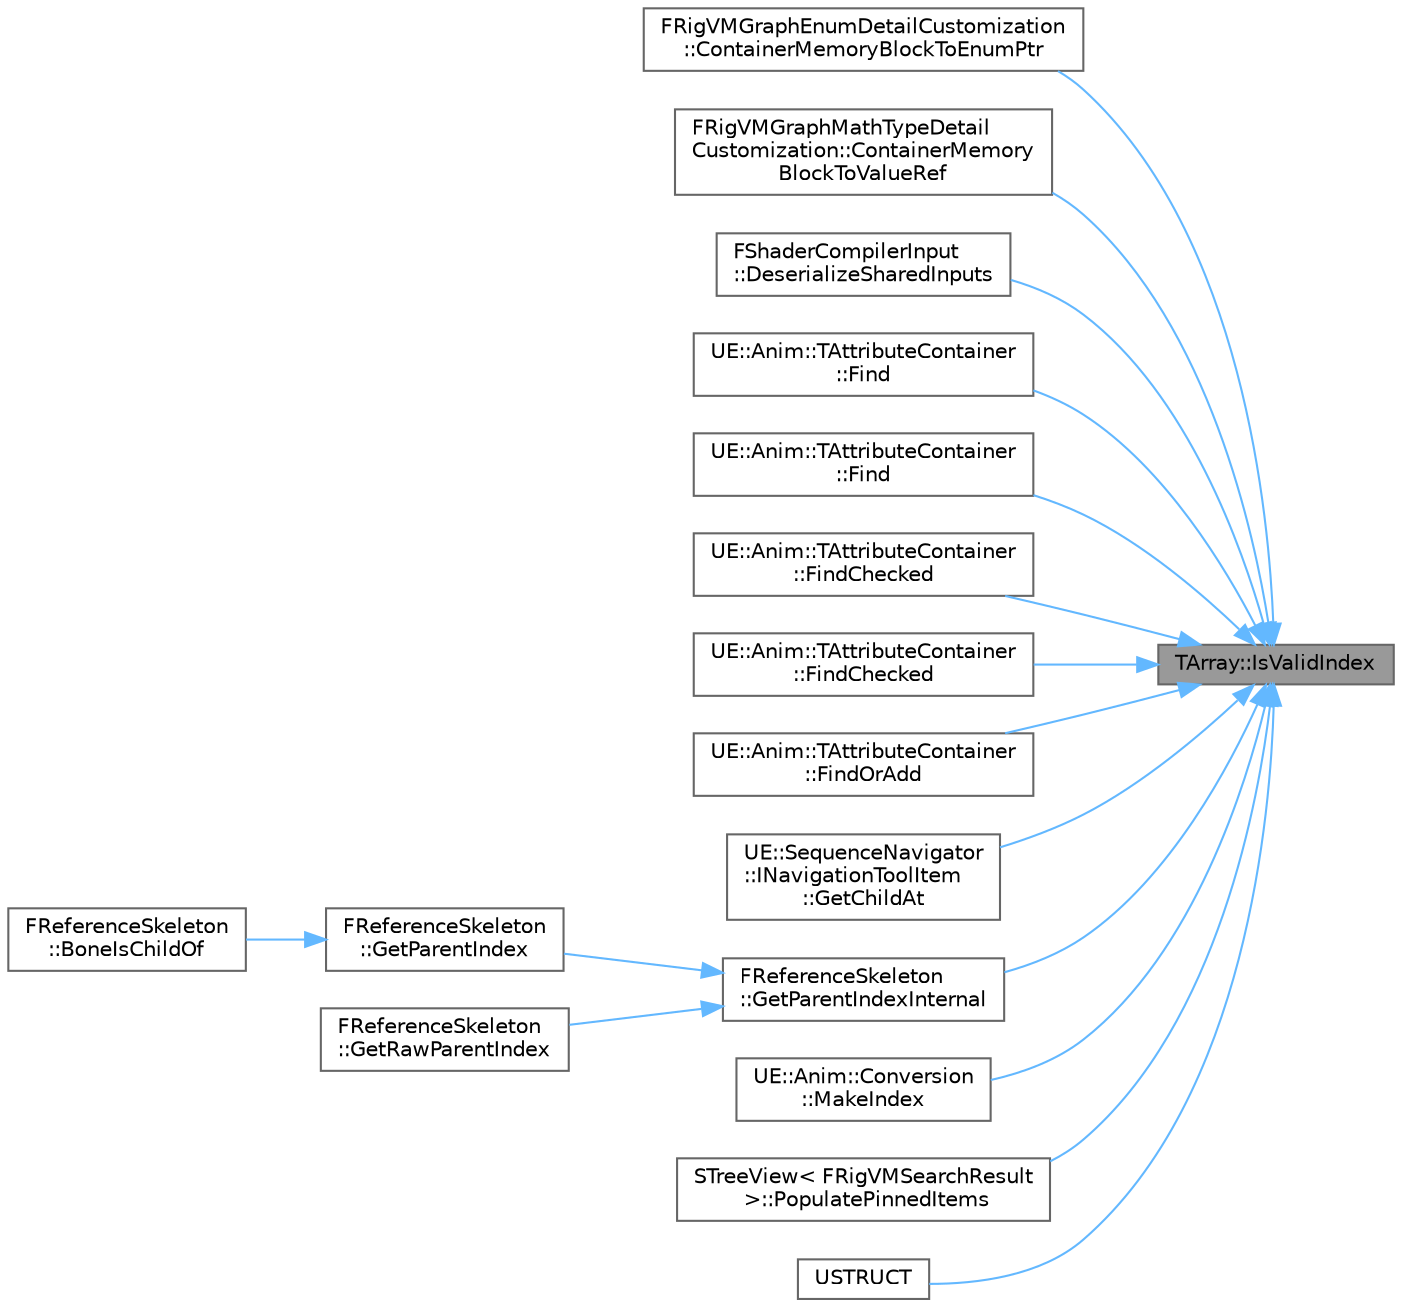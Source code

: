 digraph "TArray::IsValidIndex"
{
 // INTERACTIVE_SVG=YES
 // LATEX_PDF_SIZE
  bgcolor="transparent";
  edge [fontname=Helvetica,fontsize=10,labelfontname=Helvetica,labelfontsize=10];
  node [fontname=Helvetica,fontsize=10,shape=box,height=0.2,width=0.4];
  rankdir="RL";
  Node1 [id="Node000001",label="TArray::IsValidIndex",height=0.2,width=0.4,color="gray40", fillcolor="grey60", style="filled", fontcolor="black",tooltip="Tests if index is valid, i.e."];
  Node1 -> Node2 [id="edge1_Node000001_Node000002",dir="back",color="steelblue1",style="solid",tooltip=" "];
  Node2 [id="Node000002",label="FRigVMGraphEnumDetailCustomization\l::ContainerMemoryBlockToEnumPtr",height=0.2,width=0.4,color="grey40", fillcolor="white", style="filled",URL="$d2/d11/classFRigVMGraphEnumDetailCustomization.html#aad838f02417e8ea4a9ae22e95aed114e",tooltip=" "];
  Node1 -> Node3 [id="edge2_Node000001_Node000003",dir="back",color="steelblue1",style="solid",tooltip=" "];
  Node3 [id="Node000003",label="FRigVMGraphMathTypeDetail\lCustomization::ContainerMemory\lBlockToValueRef",height=0.2,width=0.4,color="grey40", fillcolor="white", style="filled",URL="$d5/d20/classFRigVMGraphMathTypeDetailCustomization.html#a441d38aa7038fad4cad0e66a2ad4b023",tooltip=" "];
  Node1 -> Node4 [id="edge3_Node000001_Node000004",dir="back",color="steelblue1",style="solid",tooltip=" "];
  Node4 [id="Node000004",label="FShaderCompilerInput\l::DeserializeSharedInputs",height=0.2,width=0.4,color="grey40", fillcolor="white", style="filled",URL="$dd/d01/structFShaderCompilerInput.html#a00519041e13025064a7444ca7609d4dc",tooltip=" "];
  Node1 -> Node5 [id="edge4_Node000001_Node000005",dir="back",color="steelblue1",style="solid",tooltip=" "];
  Node5 [id="Node000005",label="UE::Anim::TAttributeContainer\l::Find",height=0.2,width=0.4,color="grey40", fillcolor="white", style="filled",URL="$da/dc1/structUE_1_1Anim_1_1TAttributeContainer.html#a9589a81fea36a7faf563bd147667abc5",tooltip="Tries to find a attribute type/value entry for the specified InScriptType."];
  Node1 -> Node6 [id="edge5_Node000001_Node000006",dir="back",color="steelblue1",style="solid",tooltip=" "];
  Node6 [id="Node000006",label="UE::Anim::TAttributeContainer\l::Find",height=0.2,width=0.4,color="grey40", fillcolor="white", style="filled",URL="$da/dc1/structUE_1_1Anim_1_1TAttributeContainer.html#ab838e6c55118ed9b32337c5e6d24794f",tooltip="Tries to find a attribute type/value entry for the specified InScriptType."];
  Node1 -> Node7 [id="edge6_Node000001_Node000007",dir="back",color="steelblue1",style="solid",tooltip=" "];
  Node7 [id="Node000007",label="UE::Anim::TAttributeContainer\l::FindChecked",height=0.2,width=0.4,color="grey40", fillcolor="white", style="filled",URL="$da/dc1/structUE_1_1Anim_1_1TAttributeContainer.html#a6c8b342d4d10b05365db9a68e1234e00",tooltip="Tries to find a attribute type/value entry of the specified AttributeType."];
  Node1 -> Node8 [id="edge7_Node000001_Node000008",dir="back",color="steelblue1",style="solid",tooltip=" "];
  Node8 [id="Node000008",label="UE::Anim::TAttributeContainer\l::FindChecked",height=0.2,width=0.4,color="grey40", fillcolor="white", style="filled",URL="$da/dc1/structUE_1_1Anim_1_1TAttributeContainer.html#a0fbe73c27f19e16f4a68ee4490d72475",tooltip="Tries to find a attribute type/value entry of the specified AttributeType."];
  Node1 -> Node9 [id="edge8_Node000001_Node000009",dir="back",color="steelblue1",style="solid",tooltip=" "];
  Node9 [id="Node000009",label="UE::Anim::TAttributeContainer\l::FindOrAdd",height=0.2,width=0.4,color="grey40", fillcolor="white", style="filled",URL="$da/dc1/structUE_1_1Anim_1_1TAttributeContainer.html#aed652af286a87edf4b41eb4264cbef37",tooltip="Adds, if not yet existing, a new attribute type/value entry for the specified InScriptType."];
  Node1 -> Node10 [id="edge9_Node000001_Node000010",dir="back",color="steelblue1",style="solid",tooltip=" "];
  Node10 [id="Node000010",label="UE::SequenceNavigator\l::INavigationToolItem\l::GetChildAt",height=0.2,width=0.4,color="grey40", fillcolor="white", style="filled",URL="$de/d6f/classUE_1_1SequenceNavigator_1_1INavigationToolItem.html#ad17c5ea61ff46f03108dc90a5b6d08fe",tooltip=" "];
  Node1 -> Node11 [id="edge10_Node000001_Node000011",dir="back",color="steelblue1",style="solid",tooltip=" "];
  Node11 [id="Node000011",label="FReferenceSkeleton\l::GetParentIndexInternal",height=0.2,width=0.4,color="grey40", fillcolor="white", style="filled",URL="$d4/d8d/structFReferenceSkeleton.html#ae301e25e5f4cc5bab7e57e875a4cac83",tooltip=" "];
  Node11 -> Node12 [id="edge11_Node000011_Node000012",dir="back",color="steelblue1",style="solid",tooltip=" "];
  Node12 [id="Node000012",label="FReferenceSkeleton\l::GetParentIndex",height=0.2,width=0.4,color="grey40", fillcolor="white", style="filled",URL="$d4/d8d/structFReferenceSkeleton.html#acf666df36fc52b617a6e155bdc5aec8b",tooltip=" "];
  Node12 -> Node13 [id="edge12_Node000012_Node000013",dir="back",color="steelblue1",style="solid",tooltip=" "];
  Node13 [id="Node000013",label="FReferenceSkeleton\l::BoneIsChildOf",height=0.2,width=0.4,color="grey40", fillcolor="white", style="filled",URL="$d4/d8d/structFReferenceSkeleton.html#ac856cd8f0ad22eec41f0e2e67ebd055d",tooltip=" "];
  Node11 -> Node14 [id="edge13_Node000011_Node000014",dir="back",color="steelblue1",style="solid",tooltip=" "];
  Node14 [id="Node000014",label="FReferenceSkeleton\l::GetRawParentIndex",height=0.2,width=0.4,color="grey40", fillcolor="white", style="filled",URL="$d4/d8d/structFReferenceSkeleton.html#a695f7d4785c9f0beede1cbcab22f5c41",tooltip=" "];
  Node1 -> Node15 [id="edge14_Node000001_Node000015",dir="back",color="steelblue1",style="solid",tooltip=" "];
  Node15 [id="Node000015",label="UE::Anim::Conversion\l::MakeIndex",height=0.2,width=0.4,color="grey40", fillcolor="white", style="filled",URL="$db/d2a/namespaceUE_1_1Anim_1_1Conversion.html#acf05a0670c5ed7094ea30bc2a50fdad4",tooltip=" "];
  Node1 -> Node16 [id="edge15_Node000001_Node000016",dir="back",color="steelblue1",style="solid",tooltip=" "];
  Node16 [id="Node000016",label="STreeView\< FRigVMSearchResult\l \>::PopulatePinnedItems",height=0.2,width=0.4,color="grey40", fillcolor="white", style="filled",URL="$de/d1d/classSTreeView.html#a2a6049afd9a06970c24352ba658037a4",tooltip=" "];
  Node1 -> Node17 [id="edge16_Node000001_Node000017",dir="back",color="steelblue1",style="solid",tooltip=" "];
  Node17 [id="Node000017",label="USTRUCT",height=0.2,width=0.4,color="grey40", fillcolor="white", style="filled",URL="$d2/d21/AggregateGeom_8h.html#adc0ca4aa5878b7d45e08368c737624f4",tooltip="Container for an aggregate of collision shapes."];
}
